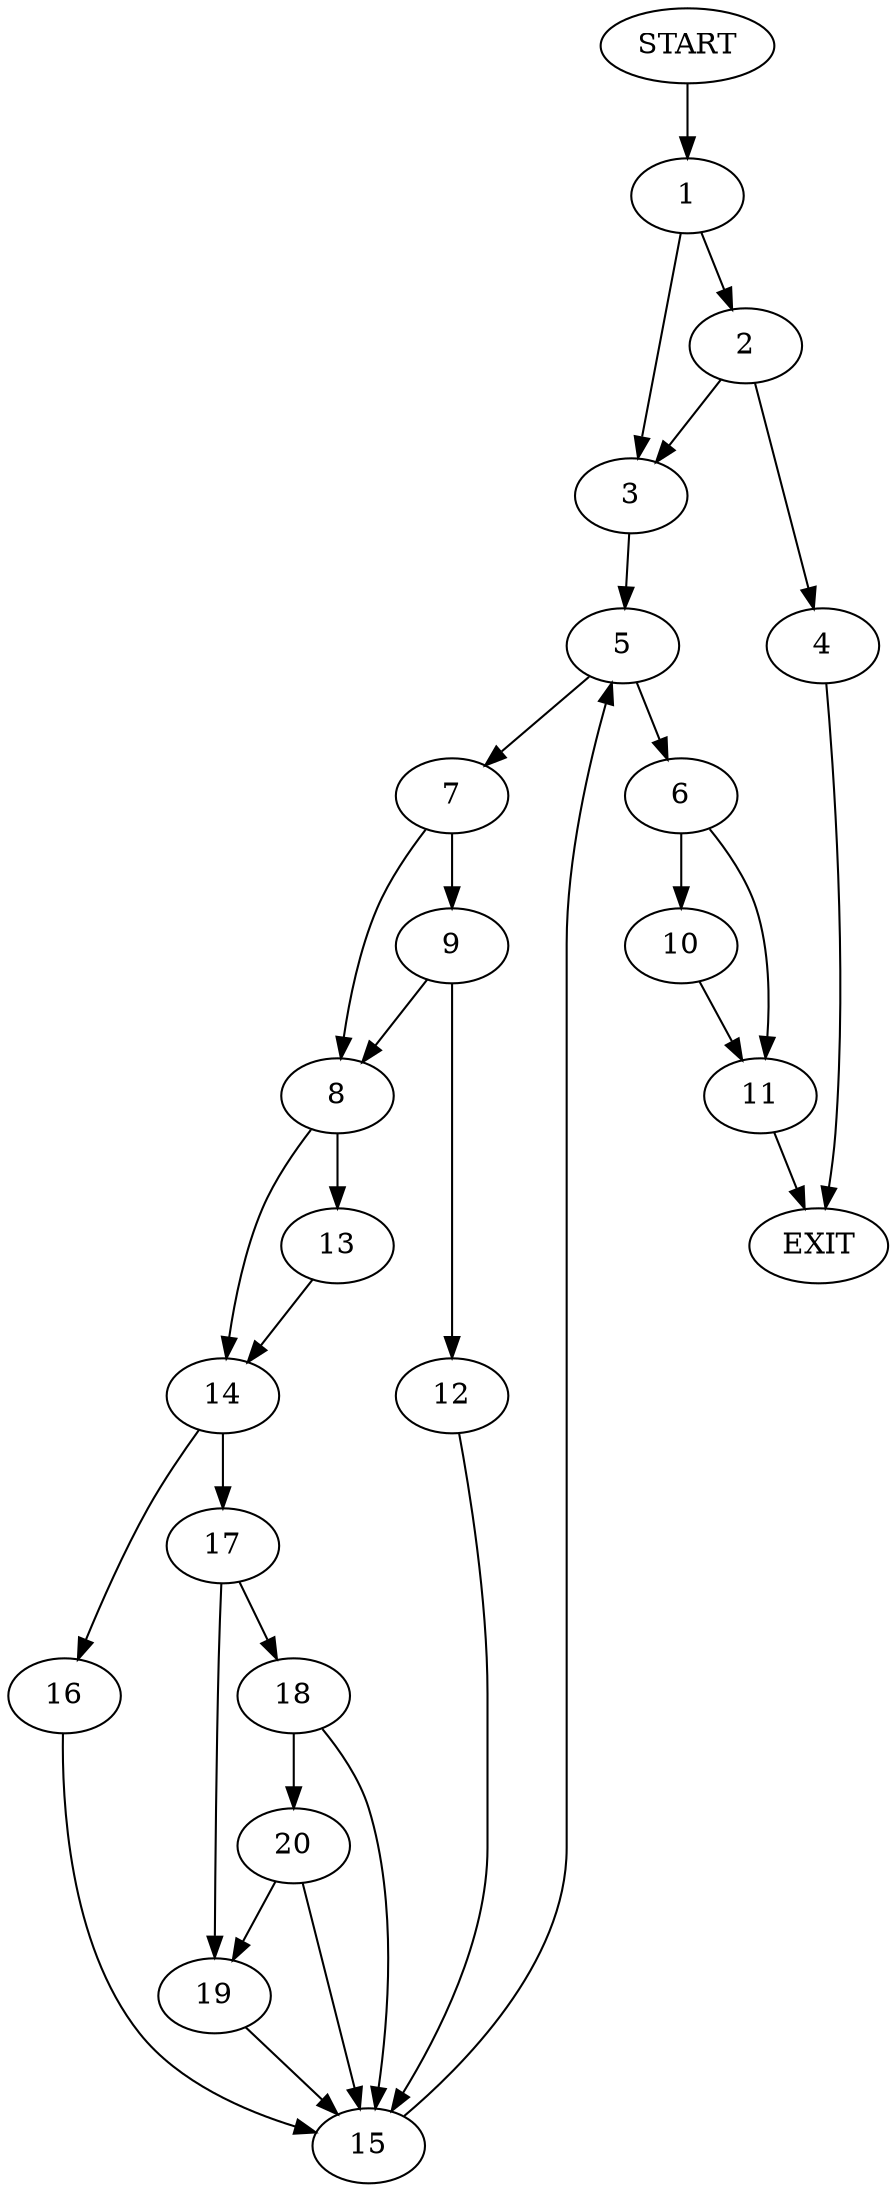digraph {
0 [label="START"]
21 [label="EXIT"]
0 -> 1
1 -> 2
1 -> 3
2 -> 4
2 -> 3
3 -> 5
4 -> 21
5 -> 6
5 -> 7
7 -> 8
7 -> 9
6 -> 10
6 -> 11
9 -> 8
9 -> 12
8 -> 13
8 -> 14
12 -> 15
14 -> 16
14 -> 17
13 -> 14
17 -> 18
17 -> 19
16 -> 15
15 -> 5
19 -> 15
18 -> 20
18 -> 15
20 -> 15
20 -> 19
11 -> 21
10 -> 11
}
